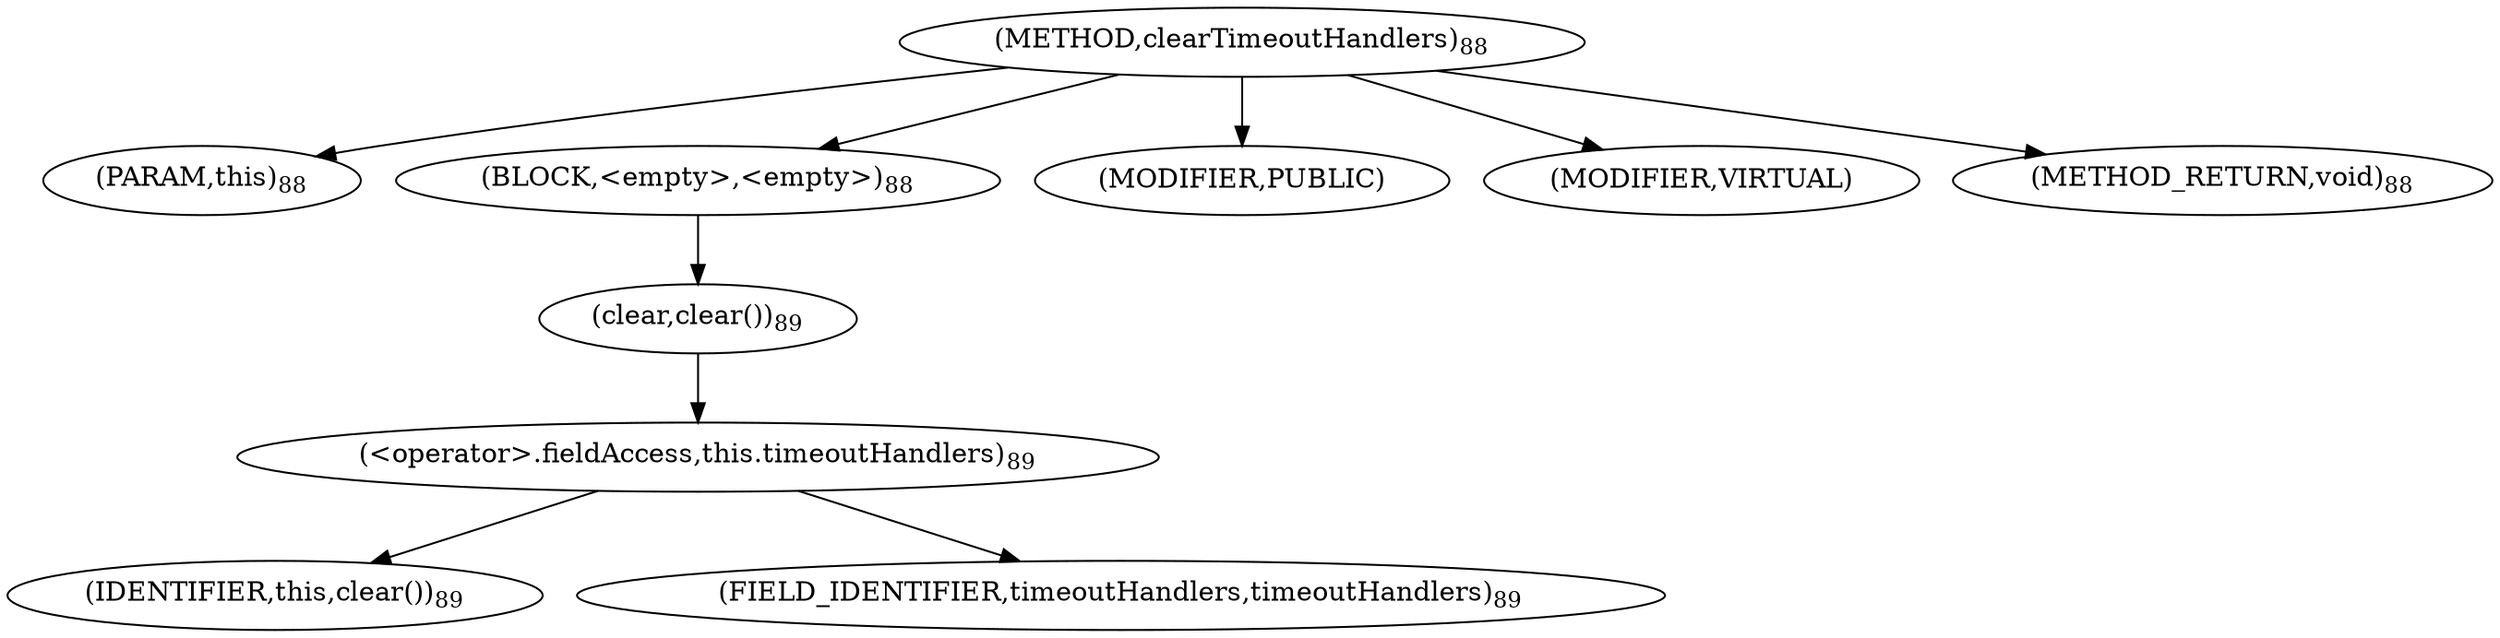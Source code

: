 digraph "clearTimeoutHandlers" {  
"89" [label = <(METHOD,clearTimeoutHandlers)<SUB>88</SUB>> ]
"8" [label = <(PARAM,this)<SUB>88</SUB>> ]
"90" [label = <(BLOCK,&lt;empty&gt;,&lt;empty&gt;)<SUB>88</SUB>> ]
"91" [label = <(clear,clear())<SUB>89</SUB>> ]
"92" [label = <(&lt;operator&gt;.fieldAccess,this.timeoutHandlers)<SUB>89</SUB>> ]
"7" [label = <(IDENTIFIER,this,clear())<SUB>89</SUB>> ]
"93" [label = <(FIELD_IDENTIFIER,timeoutHandlers,timeoutHandlers)<SUB>89</SUB>> ]
"94" [label = <(MODIFIER,PUBLIC)> ]
"95" [label = <(MODIFIER,VIRTUAL)> ]
"96" [label = <(METHOD_RETURN,void)<SUB>88</SUB>> ]
  "89" -> "8" 
  "89" -> "90" 
  "89" -> "94" 
  "89" -> "95" 
  "89" -> "96" 
  "90" -> "91" 
  "91" -> "92" 
  "92" -> "7" 
  "92" -> "93" 
}
